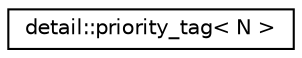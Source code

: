 digraph "Graphical Class Hierarchy"
{
 // LATEX_PDF_SIZE
  edge [fontname="Helvetica",fontsize="10",labelfontname="Helvetica",labelfontsize="10"];
  node [fontname="Helvetica",fontsize="10",shape=record];
  rankdir="LR";
  Node0 [label="detail::priority_tag\< N \>",height=0.2,width=0.4,color="black", fillcolor="white", style="filled",URL="$structdetail_1_1priority__tag.html",tooltip=" "];
}
